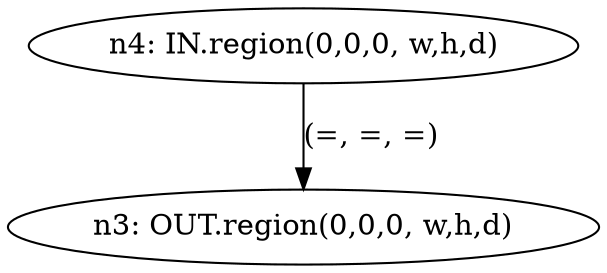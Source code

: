 digraph {
  n3[label="n3: OUT.region(0,0,0, w,h,d)"];
  n4[label="n4: IN.region(0,0,0, w,h,d)"];
  n4 -> n3[ label="(=, =, =)"];
}
